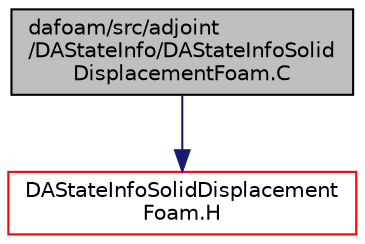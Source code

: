 digraph "dafoam/src/adjoint/DAStateInfo/DAStateInfoSolidDisplacementFoam.C"
{
  bgcolor="transparent";
  edge [fontname="Helvetica",fontsize="10",labelfontname="Helvetica",labelfontsize="10"];
  node [fontname="Helvetica",fontsize="10",shape=record];
  Node0 [label="dafoam/src/adjoint\l/DAStateInfo/DAStateInfoSolid\lDisplacementFoam.C",height=0.2,width=0.4,color="black", fillcolor="grey75", style="filled", fontcolor="black"];
  Node0 -> Node1 [color="midnightblue",fontsize="10",style="solid",fontname="Helvetica"];
  Node1 [label="DAStateInfoSolidDisplacement\lFoam.H",height=0.2,width=0.4,color="red",URL="$DAStateInfoSolidDisplacementFoam_8H.html"];
}

